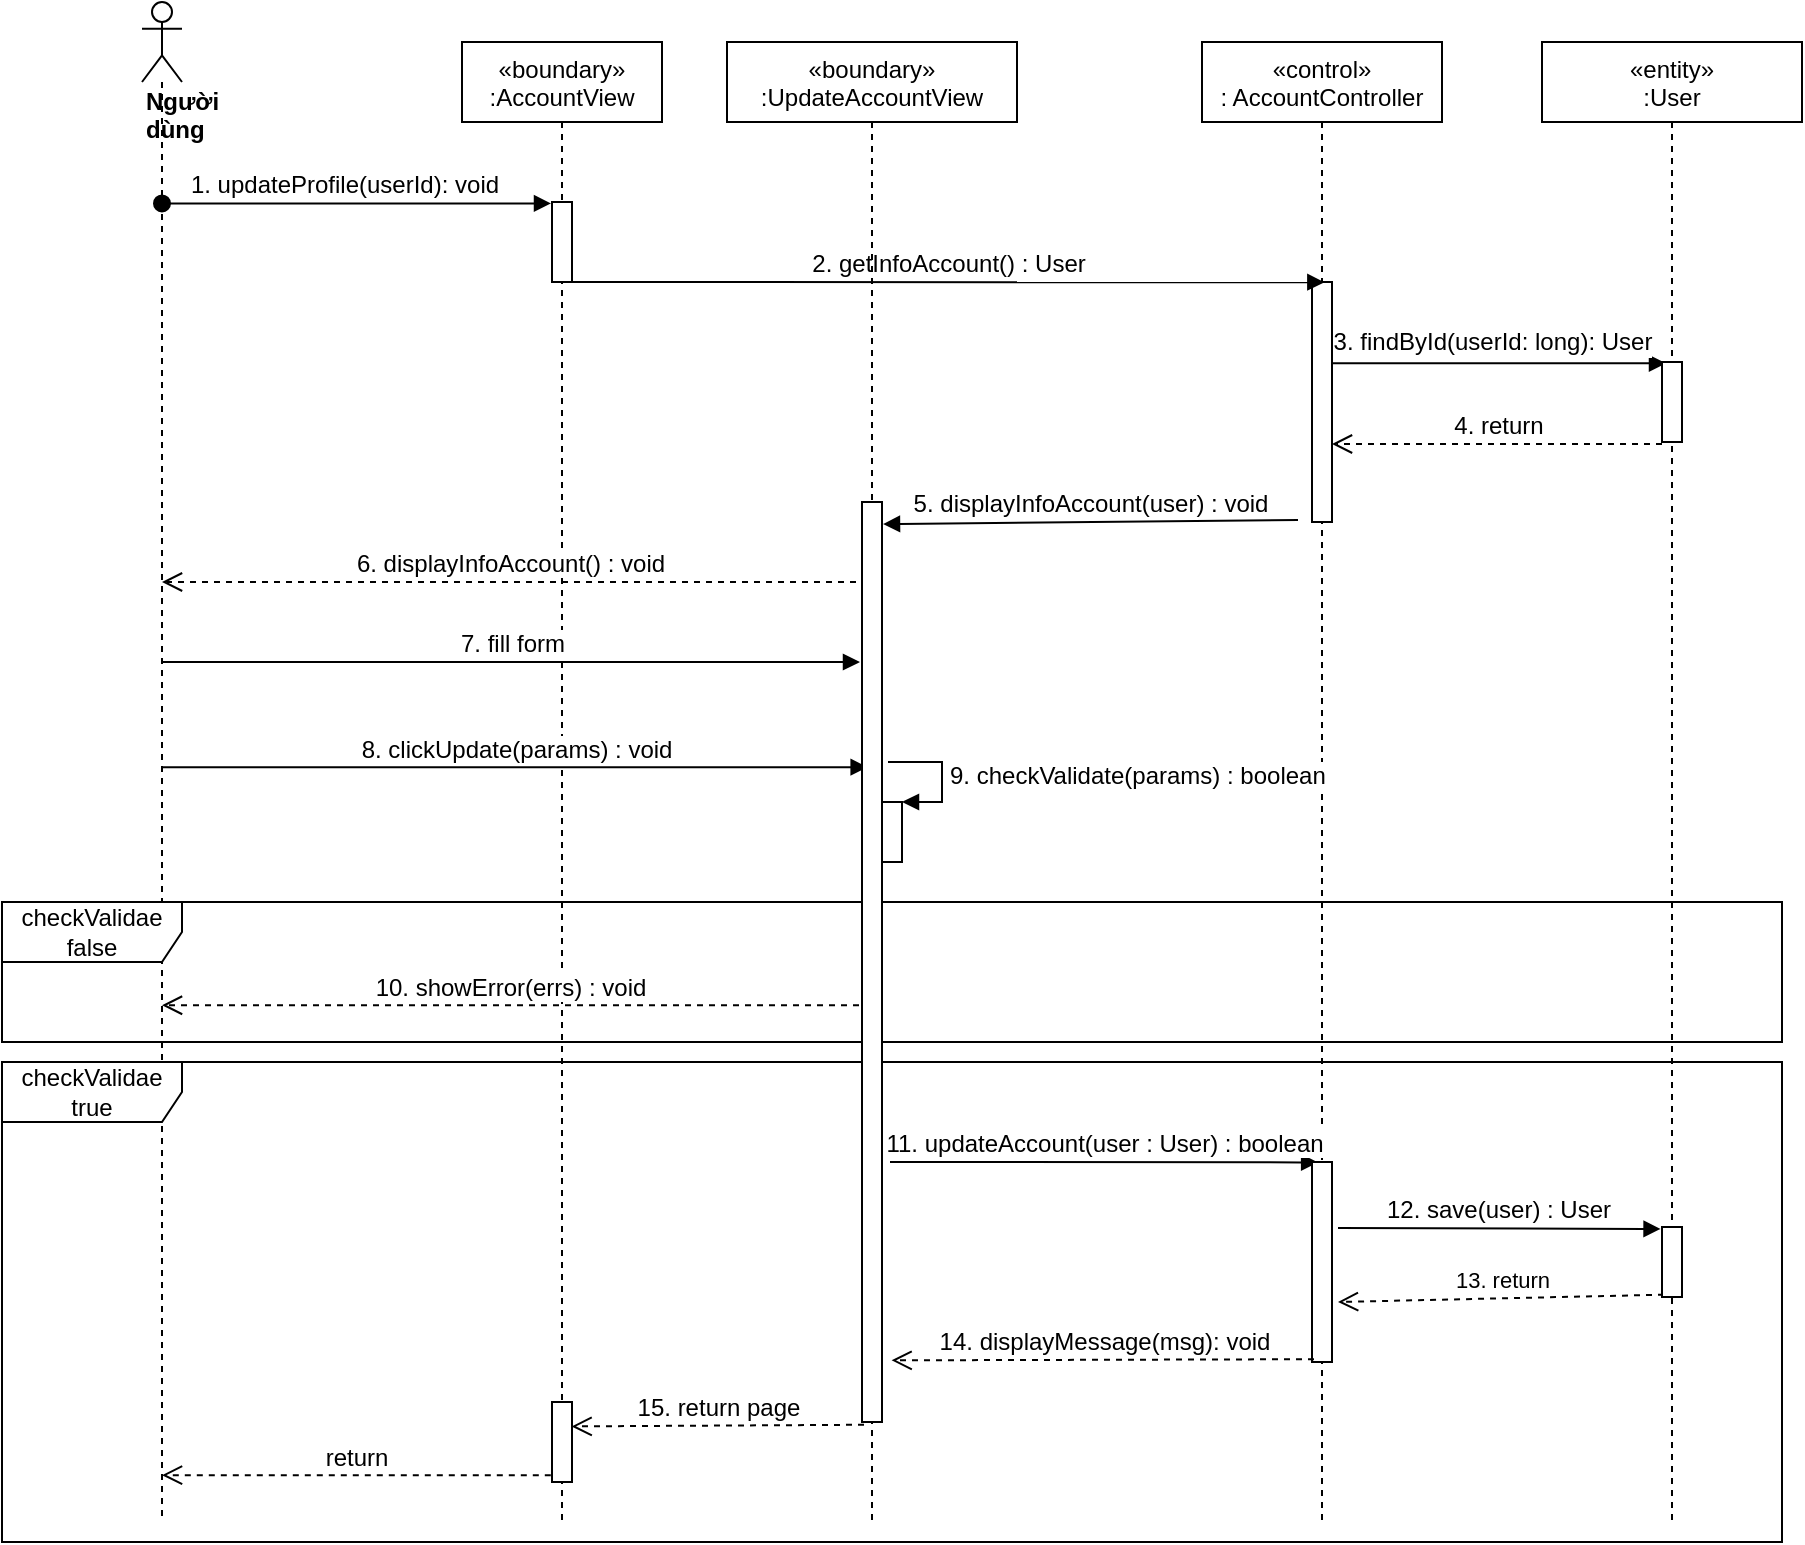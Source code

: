 <mxfile version="14.7.10" type="device"><diagram id="kgpKYQtTHZ0yAKxKKP6v" name="Page-1"><mxGraphModel dx="1038" dy="521" grid="1" gridSize="10" guides="1" tooltips="1" connect="1" arrows="1" fold="1" page="1" pageScale="1" pageWidth="850" pageHeight="1100" math="0" shadow="0"><root><mxCell id="0"/><mxCell id="1" parent="0"/><mxCell id="cm-e9RdBKjdfD5Plnjkp-1" value="«boundary»&#10;:AccountView" style="shape=umlLifeline;perimeter=lifelinePerimeter;container=1;collapsible=0;recursiveResize=0;rounded=0;shadow=0;strokeWidth=1;" parent="1" vertex="1"><mxGeometry x="260" y="80" width="100" height="740" as="geometry"/></mxCell><mxCell id="cm-e9RdBKjdfD5Plnjkp-2" value="" style="points=[];perimeter=orthogonalPerimeter;rounded=0;shadow=0;strokeWidth=1;" parent="cm-e9RdBKjdfD5Plnjkp-1" vertex="1"><mxGeometry x="45" y="80" width="10" height="40" as="geometry"/></mxCell><mxCell id="cm-e9RdBKjdfD5Plnjkp-3" value="«control»&#10;: AccountController" style="shape=umlLifeline;perimeter=lifelinePerimeter;container=1;collapsible=0;recursiveResize=0;rounded=0;shadow=0;strokeWidth=1;" parent="1" vertex="1"><mxGeometry x="630" y="80" width="120" height="740" as="geometry"/></mxCell><mxCell id="cm-e9RdBKjdfD5Plnjkp-4" value="" style="points=[];perimeter=orthogonalPerimeter;rounded=0;shadow=0;strokeWidth=1;" parent="cm-e9RdBKjdfD5Plnjkp-3" vertex="1"><mxGeometry x="55" y="120" width="10" height="120" as="geometry"/></mxCell><mxCell id="cm-e9RdBKjdfD5Plnjkp-5" value="&lt;div&gt;&lt;b&gt;Người dùng&lt;/b&gt;&lt;/div&gt;" style="shape=umlLifeline;participant=umlActor;perimeter=lifelinePerimeter;whiteSpace=wrap;html=1;container=1;collapsible=0;recursiveResize=0;verticalAlign=top;spacingTop=36;outlineConnect=0;align=left;" parent="1" vertex="1"><mxGeometry x="100" y="60" width="20" height="760" as="geometry"/></mxCell><mxCell id="cm-e9RdBKjdfD5Plnjkp-6" value="1. updateProfile(userId): void" style="verticalAlign=bottom;startArrow=oval;endArrow=block;startSize=8;shadow=0;strokeWidth=1;entryX=-0.05;entryY=0.018;entryDx=0;entryDy=0;entryPerimeter=0;fontSize=12;" parent="1" source="cm-e9RdBKjdfD5Plnjkp-5" target="cm-e9RdBKjdfD5Plnjkp-2" edge="1"><mxGeometry x="-0.06" relative="1" as="geometry"><mxPoint x="100" y="170" as="sourcePoint"/><mxPoint as="offset"/></mxGeometry></mxCell><mxCell id="cm-e9RdBKjdfD5Plnjkp-9" value="&lt;font style=&quot;font-size: 12px&quot;&gt;2. getInfoAccount() : User&lt;/font&gt;" style="html=1;verticalAlign=bottom;endArrow=block;entryX=0.617;entryY=0.001;entryDx=0;entryDy=0;entryPerimeter=0;" parent="1" source="cm-e9RdBKjdfD5Plnjkp-2" target="cm-e9RdBKjdfD5Plnjkp-4" edge="1"><mxGeometry width="80" relative="1" as="geometry"><mxPoint x="320" y="248" as="sourcePoint"/><mxPoint x="500" y="210" as="targetPoint"/></mxGeometry></mxCell><mxCell id="cm-e9RdBKjdfD5Plnjkp-10" value="" style="html=1;verticalAlign=bottom;endArrow=block;entryX=0.2;entryY=0.017;entryDx=0;entryDy=0;entryPerimeter=0;" parent="1" source="cm-e9RdBKjdfD5Plnjkp-4" target="uu-KjsvJ5A50scSc1R_8-1" edge="1"><mxGeometry width="80" relative="1" as="geometry"><mxPoint x="609" y="221.68" as="sourcePoint"/><mxPoint x="687" y="220.68" as="targetPoint"/></mxGeometry></mxCell><mxCell id="cm-e9RdBKjdfD5Plnjkp-11" value="&lt;font style=&quot;font-size: 12px&quot;&gt;3. findById(userId: long): User&lt;/font&gt;" style="edgeLabel;html=1;align=center;verticalAlign=middle;resizable=0;points=[];" parent="cm-e9RdBKjdfD5Plnjkp-10" vertex="1" connectable="0"><mxGeometry x="-0.077" y="4" relative="1" as="geometry"><mxPoint x="3" y="-7" as="offset"/></mxGeometry></mxCell><mxCell id="cm-e9RdBKjdfD5Plnjkp-12" value="&lt;font style=&quot;font-size: 12px&quot;&gt;4. return&lt;/font&gt;" style="html=1;verticalAlign=bottom;endArrow=open;dashed=1;endSize=8;exitX=0;exitY=1.025;exitDx=0;exitDy=0;exitPerimeter=0;" parent="1" source="uu-KjsvJ5A50scSc1R_8-1" target="cm-e9RdBKjdfD5Plnjkp-4" edge="1"><mxGeometry relative="1" as="geometry"><mxPoint x="687" y="260.24" as="sourcePoint"/><mxPoint x="610" y="261.015" as="targetPoint"/></mxGeometry></mxCell><mxCell id="cm-e9RdBKjdfD5Plnjkp-15" value="«entity»&#10;:User" style="shape=umlLifeline;perimeter=lifelinePerimeter;container=1;collapsible=0;recursiveResize=0;rounded=0;shadow=0;strokeWidth=1;" parent="1" vertex="1"><mxGeometry x="800" y="80" width="130" height="740" as="geometry"/></mxCell><mxCell id="cm-e9RdBKjdfD5Plnjkp-19" value="&lt;font style=&quot;font-size: 12px&quot;&gt;7. fill form&lt;/font&gt;" style="html=1;verticalAlign=bottom;endArrow=block;" parent="1" source="cm-e9RdBKjdfD5Plnjkp-5" edge="1"><mxGeometry width="80" relative="1" as="geometry"><mxPoint x="550" y="320" as="sourcePoint"/><mxPoint x="459" y="390" as="targetPoint"/></mxGeometry></mxCell><mxCell id="cm-e9RdBKjdfD5Plnjkp-25" value="&lt;font style=&quot;font-size: 12px&quot;&gt;11. updateAccount(user : User) : boolean&lt;/font&gt;" style="html=1;verticalAlign=bottom;endArrow=block;entryX=0.307;entryY=0.002;entryDx=0;entryDy=0;entryPerimeter=0;" parent="1" target="cm-e9RdBKjdfD5Plnjkp-24" edge="1"><mxGeometry width="80" relative="1" as="geometry"><mxPoint x="474" y="640" as="sourcePoint"/><mxPoint x="420" y="360" as="targetPoint"/></mxGeometry></mxCell><mxCell id="cm-e9RdBKjdfD5Plnjkp-28" value="&lt;font style=&quot;font-size: 12px&quot;&gt;12. save(user) : User&lt;/font&gt;" style="html=1;verticalAlign=bottom;endArrow=block;entryX=-0.072;entryY=0.028;entryDx=0;entryDy=0;entryPerimeter=0;" parent="1" target="cm-e9RdBKjdfD5Plnjkp-16" edge="1"><mxGeometry width="80" relative="1" as="geometry"><mxPoint x="698" y="673" as="sourcePoint"/><mxPoint x="600" y="460" as="targetPoint"/></mxGeometry></mxCell><mxCell id="cm-e9RdBKjdfD5Plnjkp-29" value="13. return" style="html=1;verticalAlign=bottom;endArrow=open;dashed=1;endSize=8;exitX=0.1;exitY=0.967;exitDx=0;exitDy=0;exitPerimeter=0;" parent="1" source="cm-e9RdBKjdfD5Plnjkp-16" edge="1"><mxGeometry relative="1" as="geometry"><mxPoint x="750" y="490" as="sourcePoint"/><mxPoint x="698" y="710" as="targetPoint"/></mxGeometry></mxCell><mxCell id="uu-KjsvJ5A50scSc1R_8-1" value="" style="html=1;points=[];perimeter=orthogonalPerimeter;" parent="1" vertex="1"><mxGeometry x="860" y="240" width="10" height="40" as="geometry"/></mxCell><mxCell id="uu-KjsvJ5A50scSc1R_8-2" value="&lt;font style=&quot;font-size: 12px&quot;&gt;8. clickUpdate(params) : void&lt;/font&gt;" style="html=1;verticalAlign=bottom;endArrow=block;entryX=0.485;entryY=0.49;entryDx=0;entryDy=0;entryPerimeter=0;" parent="1" source="cm-e9RdBKjdfD5Plnjkp-5" edge="1" target="THKqLTC9Vx9I3G5WvpAX-1"><mxGeometry width="80" relative="1" as="geometry"><mxPoint x="520" y="420" as="sourcePoint"/><mxPoint x="459" y="420" as="targetPoint"/></mxGeometry></mxCell><mxCell id="FAPW5d234x4yZgbk7WTX-1" value="&lt;font style=&quot;font-size: 12px&quot;&gt;10. showError(errs) : void&lt;/font&gt;" style="html=1;verticalAlign=bottom;endArrow=open;dashed=1;endSize=8;exitX=-0.15;exitY=0.547;exitDx=0;exitDy=0;exitPerimeter=0;" parent="1" source="THKqLTC9Vx9I3G5WvpAX-3" target="cm-e9RdBKjdfD5Plnjkp-5" edge="1"><mxGeometry relative="1" as="geometry"><mxPoint x="270" y="520" as="sourcePoint"/><mxPoint x="520" y="520" as="targetPoint"/></mxGeometry></mxCell><mxCell id="FAPW5d234x4yZgbk7WTX-2" value="checkValidae false" style="shape=umlFrame;whiteSpace=wrap;html=1;width=90;height=30;" parent="1" vertex="1"><mxGeometry x="30" y="510" width="890" height="70" as="geometry"/></mxCell><mxCell id="cm-e9RdBKjdfD5Plnjkp-16" value="" style="points=[];perimeter=orthogonalPerimeter;rounded=0;shadow=0;strokeWidth=1;" parent="1" vertex="1"><mxGeometry x="860" y="672.5" width="10" height="35" as="geometry"/></mxCell><mxCell id="cm-e9RdBKjdfD5Plnjkp-24" value="" style="html=1;points=[];perimeter=orthogonalPerimeter;" parent="1" vertex="1"><mxGeometry x="685" y="640" width="10" height="100" as="geometry"/></mxCell><mxCell id="FAPW5d234x4yZgbk7WTX-3" value="&lt;font style=&quot;font-size: 12px&quot;&gt;15. return page&lt;/font&gt;" style="html=1;verticalAlign=bottom;endArrow=open;dashed=1;endSize=8;exitX=0.1;exitY=1.003;exitDx=0;exitDy=0;exitPerimeter=0;entryX=0.98;entryY=0.305;entryDx=0;entryDy=0;entryPerimeter=0;" parent="1" source="THKqLTC9Vx9I3G5WvpAX-3" target="HEawK_VNq80REl8kn581-1" edge="1"><mxGeometry relative="1" as="geometry"><mxPoint x="290" y="647" as="sourcePoint"/><mxPoint x="330" y="740" as="targetPoint"/></mxGeometry></mxCell><mxCell id="FAPW5d234x4yZgbk7WTX-4" value="&lt;font style=&quot;font-size: 12px&quot;&gt;14. displayMessage(msg): void&lt;/font&gt;" style="html=1;verticalAlign=bottom;endArrow=open;dashed=1;endSize=8;exitX=0.1;exitY=0.986;exitDx=0;exitDy=0;exitPerimeter=0;entryX=1.48;entryY=0.933;entryDx=0;entryDy=0;entryPerimeter=0;" parent="1" source="cm-e9RdBKjdfD5Plnjkp-24" edge="1" target="THKqLTC9Vx9I3G5WvpAX-3"><mxGeometry relative="1" as="geometry"><mxPoint x="600" y="470" as="sourcePoint"/><mxPoint x="472" y="719" as="targetPoint"/></mxGeometry></mxCell><mxCell id="FAPW5d234x4yZgbk7WTX-6" value="&lt;font style=&quot;font-size: 12px&quot;&gt;6. displayInfoAccount() : void&lt;/font&gt;" style="html=1;verticalAlign=bottom;endArrow=open;dashed=1;endSize=8;" parent="1" target="cm-e9RdBKjdfD5Plnjkp-5" edge="1"><mxGeometry relative="1" as="geometry"><mxPoint x="457" y="350" as="sourcePoint"/><mxPoint x="520" y="370" as="targetPoint"/></mxGeometry></mxCell><mxCell id="FAPW5d234x4yZgbk7WTX-9" value="checkValidae true" style="shape=umlFrame;whiteSpace=wrap;html=1;width=90;height=30;" parent="1" vertex="1"><mxGeometry x="30" y="590" width="890" height="240" as="geometry"/></mxCell><mxCell id="THKqLTC9Vx9I3G5WvpAX-1" value="«boundary»&#10;:UpdateAccountView" style="shape=umlLifeline;perimeter=lifelinePerimeter;container=1;collapsible=0;recursiveResize=0;rounded=0;shadow=0;strokeWidth=1;" parent="1" vertex="1"><mxGeometry x="392.5" y="80" width="145" height="740" as="geometry"/></mxCell><mxCell id="THKqLTC9Vx9I3G5WvpAX-3" value="" style="html=1;points=[];perimeter=orthogonalPerimeter;" parent="THKqLTC9Vx9I3G5WvpAX-1" vertex="1"><mxGeometry x="67.5" y="230" width="10" height="460" as="geometry"/></mxCell><mxCell id="THKqLTC9Vx9I3G5WvpAX-5" value="&lt;font style=&quot;font-size: 12px&quot;&gt;5. displayInfoAccount(user) : void&lt;/font&gt;" style="html=1;verticalAlign=bottom;endArrow=block;entryX=1.05;entryY=0.024;entryDx=0;entryDy=0;entryPerimeter=0;" parent="1" target="THKqLTC9Vx9I3G5WvpAX-3" edge="1"><mxGeometry width="80" relative="1" as="geometry"><mxPoint x="678" y="319" as="sourcePoint"/><mxPoint x="500" y="278" as="targetPoint"/></mxGeometry></mxCell><mxCell id="THKqLTC9Vx9I3G5WvpAX-6" value="" style="html=1;points=[];perimeter=orthogonalPerimeter;" parent="1" vertex="1"><mxGeometry x="470" y="460" width="10" height="30" as="geometry"/></mxCell><mxCell id="THKqLTC9Vx9I3G5WvpAX-7" value="&lt;font style=&quot;font-size: 12px&quot;&gt;9. checkValidate(params) : boolean&lt;/font&gt;" style="edgeStyle=orthogonalEdgeStyle;html=1;align=left;spacingLeft=2;endArrow=block;rounded=0;entryX=1;entryY=0;" parent="1" target="THKqLTC9Vx9I3G5WvpAX-6" edge="1"><mxGeometry relative="1" as="geometry"><mxPoint x="473" y="440" as="sourcePoint"/><Array as="points"><mxPoint x="473" y="440"/><mxPoint x="500" y="440"/><mxPoint x="500" y="460"/></Array></mxGeometry></mxCell><mxCell id="HEawK_VNq80REl8kn581-1" value="" style="html=1;points=[];perimeter=orthogonalPerimeter;" parent="1" vertex="1"><mxGeometry x="305" y="760" width="10" height="40" as="geometry"/></mxCell><mxCell id="tBp4VKSEO6iB0Mhh9tRQ-1" value="return" style="html=1;verticalAlign=bottom;endArrow=open;dashed=1;endSize=8;fontSize=12;exitX=-0.06;exitY=0.915;exitDx=0;exitDy=0;exitPerimeter=0;" edge="1" parent="1" source="HEawK_VNq80REl8kn581-1" target="cm-e9RdBKjdfD5Plnjkp-5"><mxGeometry relative="1" as="geometry"><mxPoint x="570" y="780" as="sourcePoint"/><mxPoint x="490" y="780" as="targetPoint"/></mxGeometry></mxCell></root></mxGraphModel></diagram></mxfile>